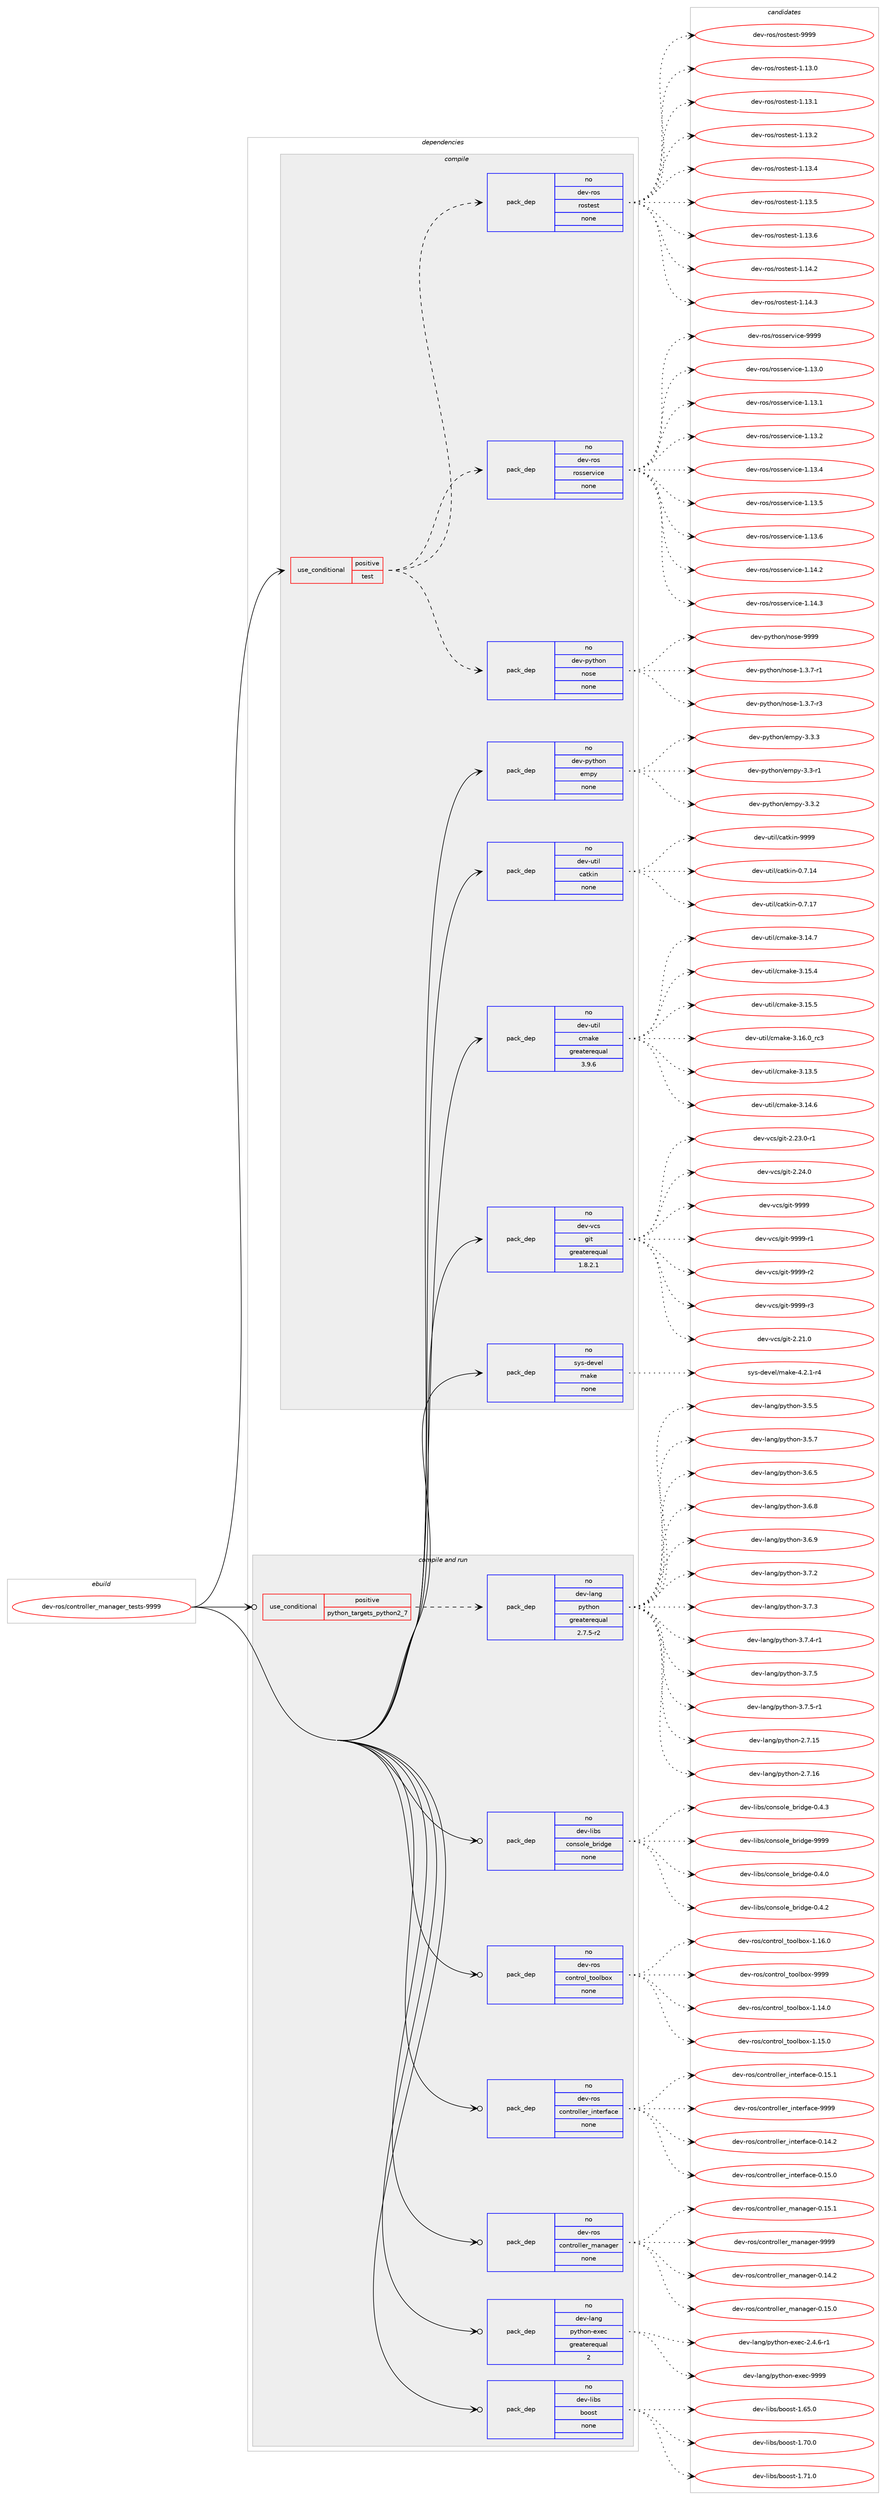 digraph prolog {

# *************
# Graph options
# *************

newrank=true;
concentrate=true;
compound=true;
graph [rankdir=LR,fontname=Helvetica,fontsize=10,ranksep=1.5];#, ranksep=2.5, nodesep=0.2];
edge  [arrowhead=vee];
node  [fontname=Helvetica,fontsize=10];

# **********
# The ebuild
# **********

subgraph cluster_leftcol {
color=gray;
rank=same;
label=<<i>ebuild</i>>;
id [label="dev-ros/controller_manager_tests-9999", color=red, width=4, href="../dev-ros/controller_manager_tests-9999.svg"];
}

# ****************
# The dependencies
# ****************

subgraph cluster_midcol {
color=gray;
label=<<i>dependencies</i>>;
subgraph cluster_compile {
fillcolor="#eeeeee";
style=filled;
label=<<i>compile</i>>;
subgraph cond152986 {
dependency650425 [label=<<TABLE BORDER="0" CELLBORDER="1" CELLSPACING="0" CELLPADDING="4"><TR><TD ROWSPAN="3" CELLPADDING="10">use_conditional</TD></TR><TR><TD>positive</TD></TR><TR><TD>test</TD></TR></TABLE>>, shape=none, color=red];
subgraph pack485533 {
dependency650426 [label=<<TABLE BORDER="0" CELLBORDER="1" CELLSPACING="0" CELLPADDING="4" WIDTH="220"><TR><TD ROWSPAN="6" CELLPADDING="30">pack_dep</TD></TR><TR><TD WIDTH="110">no</TD></TR><TR><TD>dev-ros</TD></TR><TR><TD>rostest</TD></TR><TR><TD>none</TD></TR><TR><TD></TD></TR></TABLE>>, shape=none, color=blue];
}
dependency650425:e -> dependency650426:w [weight=20,style="dashed",arrowhead="vee"];
subgraph pack485534 {
dependency650427 [label=<<TABLE BORDER="0" CELLBORDER="1" CELLSPACING="0" CELLPADDING="4" WIDTH="220"><TR><TD ROWSPAN="6" CELLPADDING="30">pack_dep</TD></TR><TR><TD WIDTH="110">no</TD></TR><TR><TD>dev-python</TD></TR><TR><TD>nose</TD></TR><TR><TD>none</TD></TR><TR><TD></TD></TR></TABLE>>, shape=none, color=blue];
}
dependency650425:e -> dependency650427:w [weight=20,style="dashed",arrowhead="vee"];
subgraph pack485535 {
dependency650428 [label=<<TABLE BORDER="0" CELLBORDER="1" CELLSPACING="0" CELLPADDING="4" WIDTH="220"><TR><TD ROWSPAN="6" CELLPADDING="30">pack_dep</TD></TR><TR><TD WIDTH="110">no</TD></TR><TR><TD>dev-ros</TD></TR><TR><TD>rosservice</TD></TR><TR><TD>none</TD></TR><TR><TD></TD></TR></TABLE>>, shape=none, color=blue];
}
dependency650425:e -> dependency650428:w [weight=20,style="dashed",arrowhead="vee"];
}
id:e -> dependency650425:w [weight=20,style="solid",arrowhead="vee"];
subgraph pack485536 {
dependency650429 [label=<<TABLE BORDER="0" CELLBORDER="1" CELLSPACING="0" CELLPADDING="4" WIDTH="220"><TR><TD ROWSPAN="6" CELLPADDING="30">pack_dep</TD></TR><TR><TD WIDTH="110">no</TD></TR><TR><TD>dev-python</TD></TR><TR><TD>empy</TD></TR><TR><TD>none</TD></TR><TR><TD></TD></TR></TABLE>>, shape=none, color=blue];
}
id:e -> dependency650429:w [weight=20,style="solid",arrowhead="vee"];
subgraph pack485537 {
dependency650430 [label=<<TABLE BORDER="0" CELLBORDER="1" CELLSPACING="0" CELLPADDING="4" WIDTH="220"><TR><TD ROWSPAN="6" CELLPADDING="30">pack_dep</TD></TR><TR><TD WIDTH="110">no</TD></TR><TR><TD>dev-util</TD></TR><TR><TD>catkin</TD></TR><TR><TD>none</TD></TR><TR><TD></TD></TR></TABLE>>, shape=none, color=blue];
}
id:e -> dependency650430:w [weight=20,style="solid",arrowhead="vee"];
subgraph pack485538 {
dependency650431 [label=<<TABLE BORDER="0" CELLBORDER="1" CELLSPACING="0" CELLPADDING="4" WIDTH="220"><TR><TD ROWSPAN="6" CELLPADDING="30">pack_dep</TD></TR><TR><TD WIDTH="110">no</TD></TR><TR><TD>dev-util</TD></TR><TR><TD>cmake</TD></TR><TR><TD>greaterequal</TD></TR><TR><TD>3.9.6</TD></TR></TABLE>>, shape=none, color=blue];
}
id:e -> dependency650431:w [weight=20,style="solid",arrowhead="vee"];
subgraph pack485539 {
dependency650432 [label=<<TABLE BORDER="0" CELLBORDER="1" CELLSPACING="0" CELLPADDING="4" WIDTH="220"><TR><TD ROWSPAN="6" CELLPADDING="30">pack_dep</TD></TR><TR><TD WIDTH="110">no</TD></TR><TR><TD>dev-vcs</TD></TR><TR><TD>git</TD></TR><TR><TD>greaterequal</TD></TR><TR><TD>1.8.2.1</TD></TR></TABLE>>, shape=none, color=blue];
}
id:e -> dependency650432:w [weight=20,style="solid",arrowhead="vee"];
subgraph pack485540 {
dependency650433 [label=<<TABLE BORDER="0" CELLBORDER="1" CELLSPACING="0" CELLPADDING="4" WIDTH="220"><TR><TD ROWSPAN="6" CELLPADDING="30">pack_dep</TD></TR><TR><TD WIDTH="110">no</TD></TR><TR><TD>sys-devel</TD></TR><TR><TD>make</TD></TR><TR><TD>none</TD></TR><TR><TD></TD></TR></TABLE>>, shape=none, color=blue];
}
id:e -> dependency650433:w [weight=20,style="solid",arrowhead="vee"];
}
subgraph cluster_compileandrun {
fillcolor="#eeeeee";
style=filled;
label=<<i>compile and run</i>>;
subgraph cond152987 {
dependency650434 [label=<<TABLE BORDER="0" CELLBORDER="1" CELLSPACING="0" CELLPADDING="4"><TR><TD ROWSPAN="3" CELLPADDING="10">use_conditional</TD></TR><TR><TD>positive</TD></TR><TR><TD>python_targets_python2_7</TD></TR></TABLE>>, shape=none, color=red];
subgraph pack485541 {
dependency650435 [label=<<TABLE BORDER="0" CELLBORDER="1" CELLSPACING="0" CELLPADDING="4" WIDTH="220"><TR><TD ROWSPAN="6" CELLPADDING="30">pack_dep</TD></TR><TR><TD WIDTH="110">no</TD></TR><TR><TD>dev-lang</TD></TR><TR><TD>python</TD></TR><TR><TD>greaterequal</TD></TR><TR><TD>2.7.5-r2</TD></TR></TABLE>>, shape=none, color=blue];
}
dependency650434:e -> dependency650435:w [weight=20,style="dashed",arrowhead="vee"];
}
id:e -> dependency650434:w [weight=20,style="solid",arrowhead="odotvee"];
subgraph pack485542 {
dependency650436 [label=<<TABLE BORDER="0" CELLBORDER="1" CELLSPACING="0" CELLPADDING="4" WIDTH="220"><TR><TD ROWSPAN="6" CELLPADDING="30">pack_dep</TD></TR><TR><TD WIDTH="110">no</TD></TR><TR><TD>dev-lang</TD></TR><TR><TD>python-exec</TD></TR><TR><TD>greaterequal</TD></TR><TR><TD>2</TD></TR></TABLE>>, shape=none, color=blue];
}
id:e -> dependency650436:w [weight=20,style="solid",arrowhead="odotvee"];
subgraph pack485543 {
dependency650437 [label=<<TABLE BORDER="0" CELLBORDER="1" CELLSPACING="0" CELLPADDING="4" WIDTH="220"><TR><TD ROWSPAN="6" CELLPADDING="30">pack_dep</TD></TR><TR><TD WIDTH="110">no</TD></TR><TR><TD>dev-libs</TD></TR><TR><TD>boost</TD></TR><TR><TD>none</TD></TR><TR><TD></TD></TR></TABLE>>, shape=none, color=blue];
}
id:e -> dependency650437:w [weight=20,style="solid",arrowhead="odotvee"];
subgraph pack485544 {
dependency650438 [label=<<TABLE BORDER="0" CELLBORDER="1" CELLSPACING="0" CELLPADDING="4" WIDTH="220"><TR><TD ROWSPAN="6" CELLPADDING="30">pack_dep</TD></TR><TR><TD WIDTH="110">no</TD></TR><TR><TD>dev-libs</TD></TR><TR><TD>console_bridge</TD></TR><TR><TD>none</TD></TR><TR><TD></TD></TR></TABLE>>, shape=none, color=blue];
}
id:e -> dependency650438:w [weight=20,style="solid",arrowhead="odotvee"];
subgraph pack485545 {
dependency650439 [label=<<TABLE BORDER="0" CELLBORDER="1" CELLSPACING="0" CELLPADDING="4" WIDTH="220"><TR><TD ROWSPAN="6" CELLPADDING="30">pack_dep</TD></TR><TR><TD WIDTH="110">no</TD></TR><TR><TD>dev-ros</TD></TR><TR><TD>control_toolbox</TD></TR><TR><TD>none</TD></TR><TR><TD></TD></TR></TABLE>>, shape=none, color=blue];
}
id:e -> dependency650439:w [weight=20,style="solid",arrowhead="odotvee"];
subgraph pack485546 {
dependency650440 [label=<<TABLE BORDER="0" CELLBORDER="1" CELLSPACING="0" CELLPADDING="4" WIDTH="220"><TR><TD ROWSPAN="6" CELLPADDING="30">pack_dep</TD></TR><TR><TD WIDTH="110">no</TD></TR><TR><TD>dev-ros</TD></TR><TR><TD>controller_interface</TD></TR><TR><TD>none</TD></TR><TR><TD></TD></TR></TABLE>>, shape=none, color=blue];
}
id:e -> dependency650440:w [weight=20,style="solid",arrowhead="odotvee"];
subgraph pack485547 {
dependency650441 [label=<<TABLE BORDER="0" CELLBORDER="1" CELLSPACING="0" CELLPADDING="4" WIDTH="220"><TR><TD ROWSPAN="6" CELLPADDING="30">pack_dep</TD></TR><TR><TD WIDTH="110">no</TD></TR><TR><TD>dev-ros</TD></TR><TR><TD>controller_manager</TD></TR><TR><TD>none</TD></TR><TR><TD></TD></TR></TABLE>>, shape=none, color=blue];
}
id:e -> dependency650441:w [weight=20,style="solid",arrowhead="odotvee"];
}
subgraph cluster_run {
fillcolor="#eeeeee";
style=filled;
label=<<i>run</i>>;
}
}

# **************
# The candidates
# **************

subgraph cluster_choices {
rank=same;
color=gray;
label=<<i>candidates</i>>;

subgraph choice485533 {
color=black;
nodesep=1;
choice100101118451141111154711411111511610111511645494649514648 [label="dev-ros/rostest-1.13.0", color=red, width=4,href="../dev-ros/rostest-1.13.0.svg"];
choice100101118451141111154711411111511610111511645494649514649 [label="dev-ros/rostest-1.13.1", color=red, width=4,href="../dev-ros/rostest-1.13.1.svg"];
choice100101118451141111154711411111511610111511645494649514650 [label="dev-ros/rostest-1.13.2", color=red, width=4,href="../dev-ros/rostest-1.13.2.svg"];
choice100101118451141111154711411111511610111511645494649514652 [label="dev-ros/rostest-1.13.4", color=red, width=4,href="../dev-ros/rostest-1.13.4.svg"];
choice100101118451141111154711411111511610111511645494649514653 [label="dev-ros/rostest-1.13.5", color=red, width=4,href="../dev-ros/rostest-1.13.5.svg"];
choice100101118451141111154711411111511610111511645494649514654 [label="dev-ros/rostest-1.13.6", color=red, width=4,href="../dev-ros/rostest-1.13.6.svg"];
choice100101118451141111154711411111511610111511645494649524650 [label="dev-ros/rostest-1.14.2", color=red, width=4,href="../dev-ros/rostest-1.14.2.svg"];
choice100101118451141111154711411111511610111511645494649524651 [label="dev-ros/rostest-1.14.3", color=red, width=4,href="../dev-ros/rostest-1.14.3.svg"];
choice10010111845114111115471141111151161011151164557575757 [label="dev-ros/rostest-9999", color=red, width=4,href="../dev-ros/rostest-9999.svg"];
dependency650426:e -> choice100101118451141111154711411111511610111511645494649514648:w [style=dotted,weight="100"];
dependency650426:e -> choice100101118451141111154711411111511610111511645494649514649:w [style=dotted,weight="100"];
dependency650426:e -> choice100101118451141111154711411111511610111511645494649514650:w [style=dotted,weight="100"];
dependency650426:e -> choice100101118451141111154711411111511610111511645494649514652:w [style=dotted,weight="100"];
dependency650426:e -> choice100101118451141111154711411111511610111511645494649514653:w [style=dotted,weight="100"];
dependency650426:e -> choice100101118451141111154711411111511610111511645494649514654:w [style=dotted,weight="100"];
dependency650426:e -> choice100101118451141111154711411111511610111511645494649524650:w [style=dotted,weight="100"];
dependency650426:e -> choice100101118451141111154711411111511610111511645494649524651:w [style=dotted,weight="100"];
dependency650426:e -> choice10010111845114111115471141111151161011151164557575757:w [style=dotted,weight="100"];
}
subgraph choice485534 {
color=black;
nodesep=1;
choice10010111845112121116104111110471101111151014549465146554511449 [label="dev-python/nose-1.3.7-r1", color=red, width=4,href="../dev-python/nose-1.3.7-r1.svg"];
choice10010111845112121116104111110471101111151014549465146554511451 [label="dev-python/nose-1.3.7-r3", color=red, width=4,href="../dev-python/nose-1.3.7-r3.svg"];
choice10010111845112121116104111110471101111151014557575757 [label="dev-python/nose-9999", color=red, width=4,href="../dev-python/nose-9999.svg"];
dependency650427:e -> choice10010111845112121116104111110471101111151014549465146554511449:w [style=dotted,weight="100"];
dependency650427:e -> choice10010111845112121116104111110471101111151014549465146554511451:w [style=dotted,weight="100"];
dependency650427:e -> choice10010111845112121116104111110471101111151014557575757:w [style=dotted,weight="100"];
}
subgraph choice485535 {
color=black;
nodesep=1;
choice10010111845114111115471141111151151011141181059910145494649514648 [label="dev-ros/rosservice-1.13.0", color=red, width=4,href="../dev-ros/rosservice-1.13.0.svg"];
choice10010111845114111115471141111151151011141181059910145494649514649 [label="dev-ros/rosservice-1.13.1", color=red, width=4,href="../dev-ros/rosservice-1.13.1.svg"];
choice10010111845114111115471141111151151011141181059910145494649514650 [label="dev-ros/rosservice-1.13.2", color=red, width=4,href="../dev-ros/rosservice-1.13.2.svg"];
choice10010111845114111115471141111151151011141181059910145494649514652 [label="dev-ros/rosservice-1.13.4", color=red, width=4,href="../dev-ros/rosservice-1.13.4.svg"];
choice10010111845114111115471141111151151011141181059910145494649514653 [label="dev-ros/rosservice-1.13.5", color=red, width=4,href="../dev-ros/rosservice-1.13.5.svg"];
choice10010111845114111115471141111151151011141181059910145494649514654 [label="dev-ros/rosservice-1.13.6", color=red, width=4,href="../dev-ros/rosservice-1.13.6.svg"];
choice10010111845114111115471141111151151011141181059910145494649524650 [label="dev-ros/rosservice-1.14.2", color=red, width=4,href="../dev-ros/rosservice-1.14.2.svg"];
choice10010111845114111115471141111151151011141181059910145494649524651 [label="dev-ros/rosservice-1.14.3", color=red, width=4,href="../dev-ros/rosservice-1.14.3.svg"];
choice1001011184511411111547114111115115101114118105991014557575757 [label="dev-ros/rosservice-9999", color=red, width=4,href="../dev-ros/rosservice-9999.svg"];
dependency650428:e -> choice10010111845114111115471141111151151011141181059910145494649514648:w [style=dotted,weight="100"];
dependency650428:e -> choice10010111845114111115471141111151151011141181059910145494649514649:w [style=dotted,weight="100"];
dependency650428:e -> choice10010111845114111115471141111151151011141181059910145494649514650:w [style=dotted,weight="100"];
dependency650428:e -> choice10010111845114111115471141111151151011141181059910145494649514652:w [style=dotted,weight="100"];
dependency650428:e -> choice10010111845114111115471141111151151011141181059910145494649514653:w [style=dotted,weight="100"];
dependency650428:e -> choice10010111845114111115471141111151151011141181059910145494649514654:w [style=dotted,weight="100"];
dependency650428:e -> choice10010111845114111115471141111151151011141181059910145494649524650:w [style=dotted,weight="100"];
dependency650428:e -> choice10010111845114111115471141111151151011141181059910145494649524651:w [style=dotted,weight="100"];
dependency650428:e -> choice1001011184511411111547114111115115101114118105991014557575757:w [style=dotted,weight="100"];
}
subgraph choice485536 {
color=black;
nodesep=1;
choice1001011184511212111610411111047101109112121455146514511449 [label="dev-python/empy-3.3-r1", color=red, width=4,href="../dev-python/empy-3.3-r1.svg"];
choice1001011184511212111610411111047101109112121455146514650 [label="dev-python/empy-3.3.2", color=red, width=4,href="../dev-python/empy-3.3.2.svg"];
choice1001011184511212111610411111047101109112121455146514651 [label="dev-python/empy-3.3.3", color=red, width=4,href="../dev-python/empy-3.3.3.svg"];
dependency650429:e -> choice1001011184511212111610411111047101109112121455146514511449:w [style=dotted,weight="100"];
dependency650429:e -> choice1001011184511212111610411111047101109112121455146514650:w [style=dotted,weight="100"];
dependency650429:e -> choice1001011184511212111610411111047101109112121455146514651:w [style=dotted,weight="100"];
}
subgraph choice485537 {
color=black;
nodesep=1;
choice1001011184511711610510847999711610710511045484655464952 [label="dev-util/catkin-0.7.14", color=red, width=4,href="../dev-util/catkin-0.7.14.svg"];
choice1001011184511711610510847999711610710511045484655464955 [label="dev-util/catkin-0.7.17", color=red, width=4,href="../dev-util/catkin-0.7.17.svg"];
choice100101118451171161051084799971161071051104557575757 [label="dev-util/catkin-9999", color=red, width=4,href="../dev-util/catkin-9999.svg"];
dependency650430:e -> choice1001011184511711610510847999711610710511045484655464952:w [style=dotted,weight="100"];
dependency650430:e -> choice1001011184511711610510847999711610710511045484655464955:w [style=dotted,weight="100"];
dependency650430:e -> choice100101118451171161051084799971161071051104557575757:w [style=dotted,weight="100"];
}
subgraph choice485538 {
color=black;
nodesep=1;
choice1001011184511711610510847991099710710145514649514653 [label="dev-util/cmake-3.13.5", color=red, width=4,href="../dev-util/cmake-3.13.5.svg"];
choice1001011184511711610510847991099710710145514649524654 [label="dev-util/cmake-3.14.6", color=red, width=4,href="../dev-util/cmake-3.14.6.svg"];
choice1001011184511711610510847991099710710145514649524655 [label="dev-util/cmake-3.14.7", color=red, width=4,href="../dev-util/cmake-3.14.7.svg"];
choice1001011184511711610510847991099710710145514649534652 [label="dev-util/cmake-3.15.4", color=red, width=4,href="../dev-util/cmake-3.15.4.svg"];
choice1001011184511711610510847991099710710145514649534653 [label="dev-util/cmake-3.15.5", color=red, width=4,href="../dev-util/cmake-3.15.5.svg"];
choice1001011184511711610510847991099710710145514649544648951149951 [label="dev-util/cmake-3.16.0_rc3", color=red, width=4,href="../dev-util/cmake-3.16.0_rc3.svg"];
dependency650431:e -> choice1001011184511711610510847991099710710145514649514653:w [style=dotted,weight="100"];
dependency650431:e -> choice1001011184511711610510847991099710710145514649524654:w [style=dotted,weight="100"];
dependency650431:e -> choice1001011184511711610510847991099710710145514649524655:w [style=dotted,weight="100"];
dependency650431:e -> choice1001011184511711610510847991099710710145514649534652:w [style=dotted,weight="100"];
dependency650431:e -> choice1001011184511711610510847991099710710145514649534653:w [style=dotted,weight="100"];
dependency650431:e -> choice1001011184511711610510847991099710710145514649544648951149951:w [style=dotted,weight="100"];
}
subgraph choice485539 {
color=black;
nodesep=1;
choice10010111845118991154710310511645504650494648 [label="dev-vcs/git-2.21.0", color=red, width=4,href="../dev-vcs/git-2.21.0.svg"];
choice100101118451189911547103105116455046505146484511449 [label="dev-vcs/git-2.23.0-r1", color=red, width=4,href="../dev-vcs/git-2.23.0-r1.svg"];
choice10010111845118991154710310511645504650524648 [label="dev-vcs/git-2.24.0", color=red, width=4,href="../dev-vcs/git-2.24.0.svg"];
choice1001011184511899115471031051164557575757 [label="dev-vcs/git-9999", color=red, width=4,href="../dev-vcs/git-9999.svg"];
choice10010111845118991154710310511645575757574511449 [label="dev-vcs/git-9999-r1", color=red, width=4,href="../dev-vcs/git-9999-r1.svg"];
choice10010111845118991154710310511645575757574511450 [label="dev-vcs/git-9999-r2", color=red, width=4,href="../dev-vcs/git-9999-r2.svg"];
choice10010111845118991154710310511645575757574511451 [label="dev-vcs/git-9999-r3", color=red, width=4,href="../dev-vcs/git-9999-r3.svg"];
dependency650432:e -> choice10010111845118991154710310511645504650494648:w [style=dotted,weight="100"];
dependency650432:e -> choice100101118451189911547103105116455046505146484511449:w [style=dotted,weight="100"];
dependency650432:e -> choice10010111845118991154710310511645504650524648:w [style=dotted,weight="100"];
dependency650432:e -> choice1001011184511899115471031051164557575757:w [style=dotted,weight="100"];
dependency650432:e -> choice10010111845118991154710310511645575757574511449:w [style=dotted,weight="100"];
dependency650432:e -> choice10010111845118991154710310511645575757574511450:w [style=dotted,weight="100"];
dependency650432:e -> choice10010111845118991154710310511645575757574511451:w [style=dotted,weight="100"];
}
subgraph choice485540 {
color=black;
nodesep=1;
choice1151211154510010111810110847109971071014552465046494511452 [label="sys-devel/make-4.2.1-r4", color=red, width=4,href="../sys-devel/make-4.2.1-r4.svg"];
dependency650433:e -> choice1151211154510010111810110847109971071014552465046494511452:w [style=dotted,weight="100"];
}
subgraph choice485541 {
color=black;
nodesep=1;
choice10010111845108971101034711212111610411111045504655464953 [label="dev-lang/python-2.7.15", color=red, width=4,href="../dev-lang/python-2.7.15.svg"];
choice10010111845108971101034711212111610411111045504655464954 [label="dev-lang/python-2.7.16", color=red, width=4,href="../dev-lang/python-2.7.16.svg"];
choice100101118451089711010347112121116104111110455146534653 [label="dev-lang/python-3.5.5", color=red, width=4,href="../dev-lang/python-3.5.5.svg"];
choice100101118451089711010347112121116104111110455146534655 [label="dev-lang/python-3.5.7", color=red, width=4,href="../dev-lang/python-3.5.7.svg"];
choice100101118451089711010347112121116104111110455146544653 [label="dev-lang/python-3.6.5", color=red, width=4,href="../dev-lang/python-3.6.5.svg"];
choice100101118451089711010347112121116104111110455146544656 [label="dev-lang/python-3.6.8", color=red, width=4,href="../dev-lang/python-3.6.8.svg"];
choice100101118451089711010347112121116104111110455146544657 [label="dev-lang/python-3.6.9", color=red, width=4,href="../dev-lang/python-3.6.9.svg"];
choice100101118451089711010347112121116104111110455146554650 [label="dev-lang/python-3.7.2", color=red, width=4,href="../dev-lang/python-3.7.2.svg"];
choice100101118451089711010347112121116104111110455146554651 [label="dev-lang/python-3.7.3", color=red, width=4,href="../dev-lang/python-3.7.3.svg"];
choice1001011184510897110103471121211161041111104551465546524511449 [label="dev-lang/python-3.7.4-r1", color=red, width=4,href="../dev-lang/python-3.7.4-r1.svg"];
choice100101118451089711010347112121116104111110455146554653 [label="dev-lang/python-3.7.5", color=red, width=4,href="../dev-lang/python-3.7.5.svg"];
choice1001011184510897110103471121211161041111104551465546534511449 [label="dev-lang/python-3.7.5-r1", color=red, width=4,href="../dev-lang/python-3.7.5-r1.svg"];
dependency650435:e -> choice10010111845108971101034711212111610411111045504655464953:w [style=dotted,weight="100"];
dependency650435:e -> choice10010111845108971101034711212111610411111045504655464954:w [style=dotted,weight="100"];
dependency650435:e -> choice100101118451089711010347112121116104111110455146534653:w [style=dotted,weight="100"];
dependency650435:e -> choice100101118451089711010347112121116104111110455146534655:w [style=dotted,weight="100"];
dependency650435:e -> choice100101118451089711010347112121116104111110455146544653:w [style=dotted,weight="100"];
dependency650435:e -> choice100101118451089711010347112121116104111110455146544656:w [style=dotted,weight="100"];
dependency650435:e -> choice100101118451089711010347112121116104111110455146544657:w [style=dotted,weight="100"];
dependency650435:e -> choice100101118451089711010347112121116104111110455146554650:w [style=dotted,weight="100"];
dependency650435:e -> choice100101118451089711010347112121116104111110455146554651:w [style=dotted,weight="100"];
dependency650435:e -> choice1001011184510897110103471121211161041111104551465546524511449:w [style=dotted,weight="100"];
dependency650435:e -> choice100101118451089711010347112121116104111110455146554653:w [style=dotted,weight="100"];
dependency650435:e -> choice1001011184510897110103471121211161041111104551465546534511449:w [style=dotted,weight="100"];
}
subgraph choice485542 {
color=black;
nodesep=1;
choice10010111845108971101034711212111610411111045101120101994550465246544511449 [label="dev-lang/python-exec-2.4.6-r1", color=red, width=4,href="../dev-lang/python-exec-2.4.6-r1.svg"];
choice10010111845108971101034711212111610411111045101120101994557575757 [label="dev-lang/python-exec-9999", color=red, width=4,href="../dev-lang/python-exec-9999.svg"];
dependency650436:e -> choice10010111845108971101034711212111610411111045101120101994550465246544511449:w [style=dotted,weight="100"];
dependency650436:e -> choice10010111845108971101034711212111610411111045101120101994557575757:w [style=dotted,weight="100"];
}
subgraph choice485543 {
color=black;
nodesep=1;
choice1001011184510810598115479811111111511645494654534648 [label="dev-libs/boost-1.65.0", color=red, width=4,href="../dev-libs/boost-1.65.0.svg"];
choice1001011184510810598115479811111111511645494655484648 [label="dev-libs/boost-1.70.0", color=red, width=4,href="../dev-libs/boost-1.70.0.svg"];
choice1001011184510810598115479811111111511645494655494648 [label="dev-libs/boost-1.71.0", color=red, width=4,href="../dev-libs/boost-1.71.0.svg"];
dependency650437:e -> choice1001011184510810598115479811111111511645494654534648:w [style=dotted,weight="100"];
dependency650437:e -> choice1001011184510810598115479811111111511645494655484648:w [style=dotted,weight="100"];
dependency650437:e -> choice1001011184510810598115479811111111511645494655494648:w [style=dotted,weight="100"];
}
subgraph choice485544 {
color=black;
nodesep=1;
choice100101118451081059811547991111101151111081019598114105100103101454846524648 [label="dev-libs/console_bridge-0.4.0", color=red, width=4,href="../dev-libs/console_bridge-0.4.0.svg"];
choice100101118451081059811547991111101151111081019598114105100103101454846524650 [label="dev-libs/console_bridge-0.4.2", color=red, width=4,href="../dev-libs/console_bridge-0.4.2.svg"];
choice100101118451081059811547991111101151111081019598114105100103101454846524651 [label="dev-libs/console_bridge-0.4.3", color=red, width=4,href="../dev-libs/console_bridge-0.4.3.svg"];
choice1001011184510810598115479911111011511110810195981141051001031014557575757 [label="dev-libs/console_bridge-9999", color=red, width=4,href="../dev-libs/console_bridge-9999.svg"];
dependency650438:e -> choice100101118451081059811547991111101151111081019598114105100103101454846524648:w [style=dotted,weight="100"];
dependency650438:e -> choice100101118451081059811547991111101151111081019598114105100103101454846524650:w [style=dotted,weight="100"];
dependency650438:e -> choice100101118451081059811547991111101151111081019598114105100103101454846524651:w [style=dotted,weight="100"];
dependency650438:e -> choice1001011184510810598115479911111011511110810195981141051001031014557575757:w [style=dotted,weight="100"];
}
subgraph choice485545 {
color=black;
nodesep=1;
choice100101118451141111154799111110116114111108951161111111089811112045494649524648 [label="dev-ros/control_toolbox-1.14.0", color=red, width=4,href="../dev-ros/control_toolbox-1.14.0.svg"];
choice100101118451141111154799111110116114111108951161111111089811112045494649534648 [label="dev-ros/control_toolbox-1.15.0", color=red, width=4,href="../dev-ros/control_toolbox-1.15.0.svg"];
choice100101118451141111154799111110116114111108951161111111089811112045494649544648 [label="dev-ros/control_toolbox-1.16.0", color=red, width=4,href="../dev-ros/control_toolbox-1.16.0.svg"];
choice10010111845114111115479911111011611411110895116111111108981111204557575757 [label="dev-ros/control_toolbox-9999", color=red, width=4,href="../dev-ros/control_toolbox-9999.svg"];
dependency650439:e -> choice100101118451141111154799111110116114111108951161111111089811112045494649524648:w [style=dotted,weight="100"];
dependency650439:e -> choice100101118451141111154799111110116114111108951161111111089811112045494649534648:w [style=dotted,weight="100"];
dependency650439:e -> choice100101118451141111154799111110116114111108951161111111089811112045494649544648:w [style=dotted,weight="100"];
dependency650439:e -> choice10010111845114111115479911111011611411110895116111111108981111204557575757:w [style=dotted,weight="100"];
}
subgraph choice485546 {
color=black;
nodesep=1;
choice10010111845114111115479911111011611411110810810111495105110116101114102979910145484649524650 [label="dev-ros/controller_interface-0.14.2", color=red, width=4,href="../dev-ros/controller_interface-0.14.2.svg"];
choice10010111845114111115479911111011611411110810810111495105110116101114102979910145484649534648 [label="dev-ros/controller_interface-0.15.0", color=red, width=4,href="../dev-ros/controller_interface-0.15.0.svg"];
choice10010111845114111115479911111011611411110810810111495105110116101114102979910145484649534649 [label="dev-ros/controller_interface-0.15.1", color=red, width=4,href="../dev-ros/controller_interface-0.15.1.svg"];
choice1001011184511411111547991111101161141111081081011149510511011610111410297991014557575757 [label="dev-ros/controller_interface-9999", color=red, width=4,href="../dev-ros/controller_interface-9999.svg"];
dependency650440:e -> choice10010111845114111115479911111011611411110810810111495105110116101114102979910145484649524650:w [style=dotted,weight="100"];
dependency650440:e -> choice10010111845114111115479911111011611411110810810111495105110116101114102979910145484649534648:w [style=dotted,weight="100"];
dependency650440:e -> choice10010111845114111115479911111011611411110810810111495105110116101114102979910145484649534649:w [style=dotted,weight="100"];
dependency650440:e -> choice1001011184511411111547991111101161141111081081011149510511011610111410297991014557575757:w [style=dotted,weight="100"];
}
subgraph choice485547 {
color=black;
nodesep=1;
choice10010111845114111115479911111011611411110810810111495109971109710310111445484649524650 [label="dev-ros/controller_manager-0.14.2", color=red, width=4,href="../dev-ros/controller_manager-0.14.2.svg"];
choice10010111845114111115479911111011611411110810810111495109971109710310111445484649534648 [label="dev-ros/controller_manager-0.15.0", color=red, width=4,href="../dev-ros/controller_manager-0.15.0.svg"];
choice10010111845114111115479911111011611411110810810111495109971109710310111445484649534649 [label="dev-ros/controller_manager-0.15.1", color=red, width=4,href="../dev-ros/controller_manager-0.15.1.svg"];
choice1001011184511411111547991111101161141111081081011149510997110971031011144557575757 [label="dev-ros/controller_manager-9999", color=red, width=4,href="../dev-ros/controller_manager-9999.svg"];
dependency650441:e -> choice10010111845114111115479911111011611411110810810111495109971109710310111445484649524650:w [style=dotted,weight="100"];
dependency650441:e -> choice10010111845114111115479911111011611411110810810111495109971109710310111445484649534648:w [style=dotted,weight="100"];
dependency650441:e -> choice10010111845114111115479911111011611411110810810111495109971109710310111445484649534649:w [style=dotted,weight="100"];
dependency650441:e -> choice1001011184511411111547991111101161141111081081011149510997110971031011144557575757:w [style=dotted,weight="100"];
}
}

}
